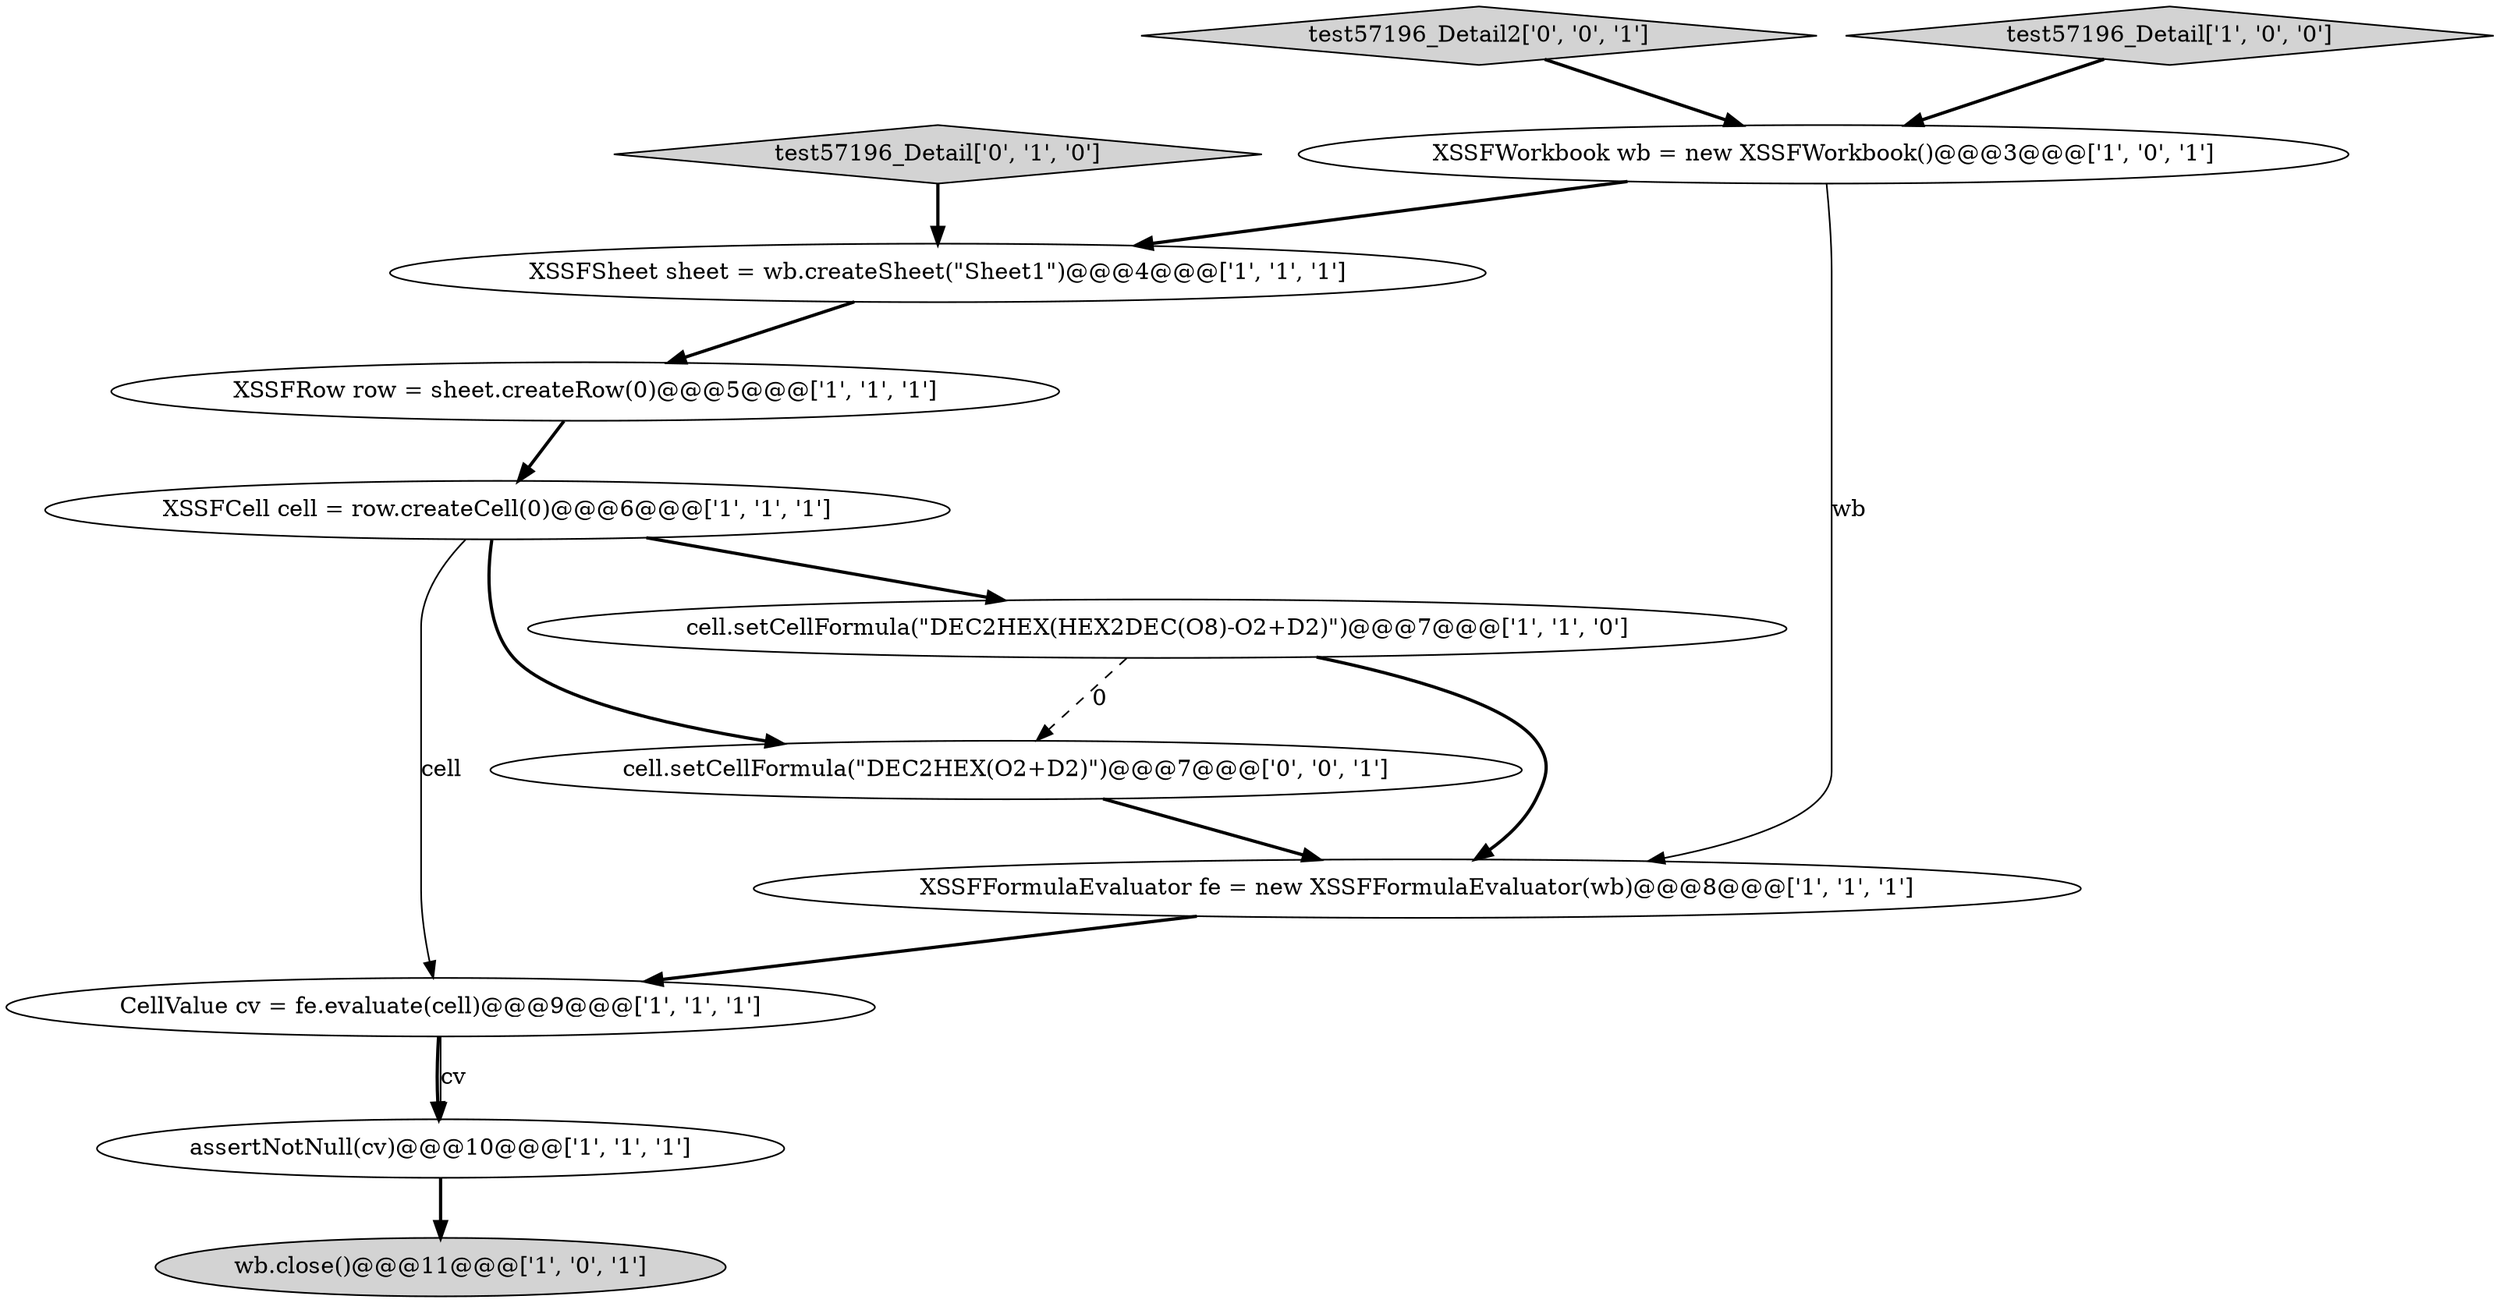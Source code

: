 digraph {
8 [style = filled, label = "XSSFWorkbook wb = new XSSFWorkbook()@@@3@@@['1', '0', '1']", fillcolor = white, shape = ellipse image = "AAA0AAABBB1BBB"];
4 [style = filled, label = "cell.setCellFormula(\"DEC2HEX(HEX2DEC(O8)-O2+D2)\")@@@7@@@['1', '1', '0']", fillcolor = white, shape = ellipse image = "AAA0AAABBB1BBB"];
0 [style = filled, label = "XSSFCell cell = row.createCell(0)@@@6@@@['1', '1', '1']", fillcolor = white, shape = ellipse image = "AAA0AAABBB1BBB"];
2 [style = filled, label = "XSSFSheet sheet = wb.createSheet(\"Sheet1\")@@@4@@@['1', '1', '1']", fillcolor = white, shape = ellipse image = "AAA0AAABBB1BBB"];
11 [style = filled, label = "test57196_Detail2['0', '0', '1']", fillcolor = lightgray, shape = diamond image = "AAA0AAABBB3BBB"];
12 [style = filled, label = "cell.setCellFormula(\"DEC2HEX(O2+D2)\")@@@7@@@['0', '0', '1']", fillcolor = white, shape = ellipse image = "AAA0AAABBB3BBB"];
3 [style = filled, label = "test57196_Detail['1', '0', '0']", fillcolor = lightgray, shape = diamond image = "AAA0AAABBB1BBB"];
9 [style = filled, label = "XSSFFormulaEvaluator fe = new XSSFFormulaEvaluator(wb)@@@8@@@['1', '1', '1']", fillcolor = white, shape = ellipse image = "AAA0AAABBB1BBB"];
5 [style = filled, label = "CellValue cv = fe.evaluate(cell)@@@9@@@['1', '1', '1']", fillcolor = white, shape = ellipse image = "AAA0AAABBB1BBB"];
7 [style = filled, label = "XSSFRow row = sheet.createRow(0)@@@5@@@['1', '1', '1']", fillcolor = white, shape = ellipse image = "AAA0AAABBB1BBB"];
6 [style = filled, label = "assertNotNull(cv)@@@10@@@['1', '1', '1']", fillcolor = white, shape = ellipse image = "AAA0AAABBB1BBB"];
10 [style = filled, label = "test57196_Detail['0', '1', '0']", fillcolor = lightgray, shape = diamond image = "AAA0AAABBB2BBB"];
1 [style = filled, label = "wb.close()@@@11@@@['1', '0', '1']", fillcolor = lightgray, shape = ellipse image = "AAA0AAABBB1BBB"];
9->5 [style = bold, label=""];
4->9 [style = bold, label=""];
6->1 [style = bold, label=""];
11->8 [style = bold, label=""];
10->2 [style = bold, label=""];
7->0 [style = bold, label=""];
2->7 [style = bold, label=""];
5->6 [style = bold, label=""];
8->2 [style = bold, label=""];
12->9 [style = bold, label=""];
0->4 [style = bold, label=""];
5->6 [style = solid, label="cv"];
3->8 [style = bold, label=""];
8->9 [style = solid, label="wb"];
0->5 [style = solid, label="cell"];
0->12 [style = bold, label=""];
4->12 [style = dashed, label="0"];
}
